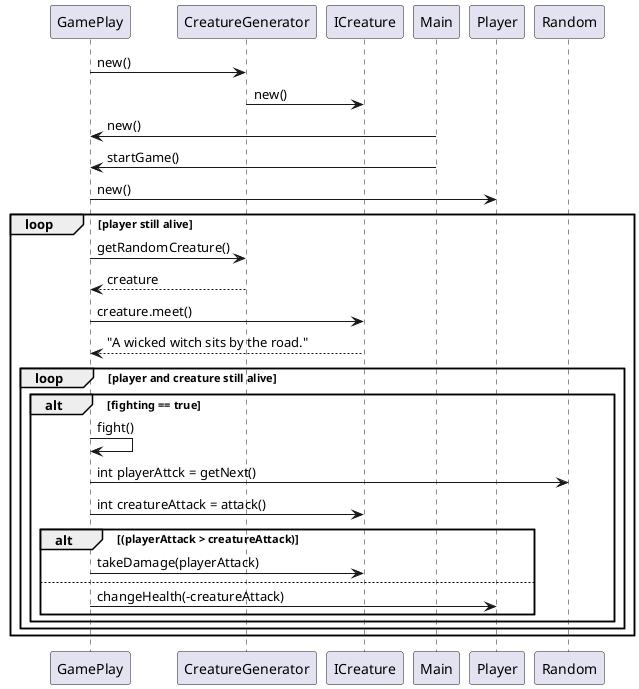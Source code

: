 @startuml
'https://plantuml.com/sequence-diagram


GamePlay -> CreatureGenerator: new()
CreatureGenerator-> ICreature: new()

Main -> GamePlay:new()
Main -> GamePlay:startGame()

GamePlay -> Player: new()

loop player still alive

GamePlay -> CreatureGenerator: getRandomCreature()
CreatureGenerator--> GamePlay: creature
GamePlay -> ICreature: creature.meet()
ICreature -->GamePlay: "A wicked witch sits by the road."

    loop player and creature still alive

        alt fighting == true
        GamePlay -> GamePlay: fight()
        GamePlay -> Random: int playerAttck = getNext()
        GamePlay -> ICreature: int creatureAttack = attack()
            alt (playerAttack > creatureAttack)
            GamePlay -> ICreature: takeDamage(playerAttack)
            else
            GamePlay -> Player: changeHealth(-creatureAttack)
            end

        end
        ' end fight coice

    end
' end fight loop

end
' end meet creature loop


@enduml